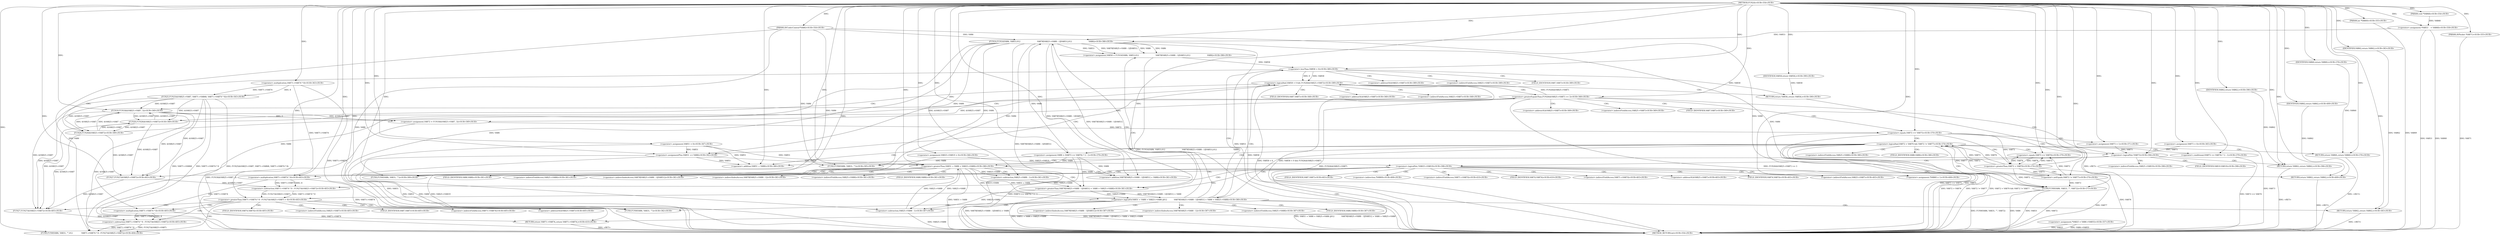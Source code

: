 
digraph "FUN24" {  

"11360" [label = "(METHOD,FUN24)<SUB>354</SUB>" ]

"11577" [label = "(METHOD_RETURN,int)<SUB>354</SUB>" ]

"11361" [label = "(PARAM,AVCodecContext*VAR6)<SUB>354</SUB>" ]

"11362" [label = "(PARAM,void *VAR68)<SUB>354</SUB>" ]

"11363" [label = "(PARAM,int *VAR69)<SUB>355</SUB>" ]

"11364" [label = "(PARAM,AVPacket *VAR71)<SUB>355</SUB>" ]

"11367" [label = "(&lt;operator&gt;.assignment,*VAR25 = VAR6-&gt;VAR55)<SUB>357</SUB>" ]

"11373" [label = "(&lt;operator&gt;.assignment,*VAR53    = VAR68)<SUB>358</SUB>" ]

"11381" [label = "(FUN25,FUN25(&amp;VAR25-&gt;VAR7, VAR71-&gt;VAR68, VAR71-&gt;VAR74 * 8))<SUB>363</SUB>" ]

"11394" [label = "(&lt;operator&gt;.assignment,VAR73 = 0)<SUB>365</SUB>" ]

"11397" [label = "(&lt;operator&gt;.assignment,VAR25-&gt;VAR19 = 0)<SUB>366</SUB>" ]

"11402" [label = "(&lt;operator&gt;.assignment,VAR51 = 0)<SUB>367</SUB>" ]

"11569" [label = "(&lt;operator&gt;.assignment,*VAR69 = 1)<SUB>408</SUB>" ]

"11573" [label = "(RETURN,return VAR71-&gt;VAR74;,return VAR71-&gt;VAR74;)<SUB>410</SUB>" ]

"11406" [label = "(&lt;operator&gt;.greaterEqualsThan,FUN26(&amp;VAR25-&gt;VAR7) &gt;= 3)<SUB>368</SUB>" ]

"11518" [label = "(&lt;operator&gt;.logicalNot,!VAR73)<SUB>394</SUB>" ]

"11528" [label = "(&lt;operator&gt;.logicalNot,!VAR25-&gt;VAR19)<SUB>398</SUB>" ]

"11540" [label = "(&lt;operator&gt;.greaterThan,VAR71-&gt;VAR74 * 8 - FUN27(&amp;VAR25-&gt;VAR7) &gt; 8)<SUB>403</SUB>" ]

"11389" [label = "(&lt;operator&gt;.multiplication,VAR71-&gt;VAR74 * 8)<SUB>363</SUB>" ]

"11414" [label = "(&lt;operator&gt;.assignment,VAR72 = FUN18(&amp;VAR25-&gt;VAR7, 3))<SUB>369</SUB>" ]

"11447" [label = "(&lt;operator&gt;.assignment,VAR8 = (VAR72 == VAR76) ? 2 : 1)<SUB>379</SUB>" ]

"11486" [label = "(&lt;operator&gt;.assignment,VAR58 = FUN16(VAR6, VAR53,\012                             VAR78[VAR25-&gt;VAR8 - 1][VAR51],\012                             VAR8))<SUB>386</SUB>" ]

"11514" [label = "(&lt;operator&gt;.assignmentPlus,VAR51 += VAR8)<SUB>392</SUB>" ]

"11521" [label = "(FUN9,FUN9(VAR6, VAR31, &quot;&quot;))<SUB>395</SUB>" ]

"11525" [label = "(RETURN,return VAR62;,return VAR62;)<SUB>396</SUB>" ]

"11533" [label = "(FUN9,FUN9(VAR6, VAR31, &quot;&quot;))<SUB>399</SUB>" ]

"11537" [label = "(RETURN,return VAR62;,return VAR62;)<SUB>400</SUB>" ]

"11554" [label = "(FUN9,FUN9(VAR6, VAR31, &quot;&quot;,\012               VAR71-&gt;VAR74 * 8 - FUN27(&amp;VAR25-&gt;VAR7)))<SUB>404</SUB>" ]

"11407" [label = "(FUN26,FUN26(&amp;VAR25-&gt;VAR7))<SUB>368</SUB>" ]

"11423" [label = "(&lt;operator&gt;.equals,VAR72 == VAR75)<SUB>370</SUB>" ]

"11432" [label = "(&lt;operator&gt;.logicalAnd,VAR72 &gt; VAR76 &amp;&amp; VAR72 != VAR77)<SUB>374</SUB>" ]

"11456" [label = "(&lt;operator&gt;.logicalOr,VAR51 + VAR8 &gt; VAR25-&gt;VAR8 ||\012            VAR78[VAR25-&gt;VAR8 - 1][VAR51] + VAR8 &gt; VAR25-&gt;VAR8)<SUB>380</SUB>" ]

"11502" [label = "(&lt;operator&gt;.logicalAnd,VAR58 &lt; 0 &amp;&amp; FUN26(&amp;VAR25-&gt;VAR7))<SUB>389</SUB>" ]

"11526" [label = "(IDENTIFIER,VAR62,return VAR62;)<SUB>396</SUB>" ]

"11538" [label = "(IDENTIFIER,VAR62,return VAR62;)<SUB>400</SUB>" ]

"11541" [label = "(&lt;operator&gt;.subtraction,VAR71-&gt;VAR74 * 8 - FUN27(&amp;VAR25-&gt;VAR7))<SUB>403</SUB>" ]

"11416" [label = "(FUN18,FUN18(&amp;VAR25-&gt;VAR7, 3))<SUB>369</SUB>" ]

"11427" [label = "(&lt;operator&gt;.assignment,VAR73 = 1)<SUB>371</SUB>" ]

"11440" [label = "(FUN9,FUN9(VAR6, VAR31, &quot;&quot;, VAR72))<SUB>375</SUB>" ]

"11445" [label = "(RETURN,return VAR60;,return VAR60;)<SUB>376</SUB>" ]

"11449" [label = "(&lt;operator&gt;.conditional,(VAR72 == VAR76) ? 2 : 1)<SUB>379</SUB>" ]

"11480" [label = "(FUN9,FUN9(VAR6, VAR31, &quot;&quot;))<SUB>382</SUB>" ]

"11484" [label = "(RETURN,return VAR62;,return VAR62;)<SUB>383</SUB>" ]

"11488" [label = "(FUN16,FUN16(VAR6, VAR53,\012                             VAR78[VAR25-&gt;VAR8 - 1][VAR51],\012                             VAR8))<SUB>386</SUB>" ]

"11512" [label = "(RETURN,return VAR58;,return VAR58;)<SUB>390</SUB>" ]

"11542" [label = "(&lt;operator&gt;.multiplication,VAR71-&gt;VAR74 * 8)<SUB>403</SUB>" ]

"11547" [label = "(FUN27,FUN27(&amp;VAR25-&gt;VAR7))<SUB>403</SUB>" ]

"11558" [label = "(&lt;operator&gt;.subtraction,VAR71-&gt;VAR74 * 8 - FUN27(&amp;VAR25-&gt;VAR7))<SUB>405</SUB>" ]

"11433" [label = "(&lt;operator&gt;.greaterThan,VAR72 &gt; VAR76)<SUB>374</SUB>" ]

"11436" [label = "(&lt;operator&gt;.notEquals,VAR72 != VAR77)<SUB>374</SUB>" ]

"11446" [label = "(IDENTIFIER,VAR60,return VAR60;)<SUB>376</SUB>" ]

"11450" [label = "(&lt;operator&gt;.equals,VAR72 == VAR76)<SUB>379</SUB>" ]

"11457" [label = "(&lt;operator&gt;.greaterThan,VAR51 + VAR8 &gt; VAR25-&gt;VAR8)<SUB>380</SUB>" ]

"11464" [label = "(&lt;operator&gt;.greaterThan,VAR78[VAR25-&gt;VAR8 - 1][VAR51] + VAR8 &gt; VAR25-&gt;VAR8)<SUB>381</SUB>" ]

"11485" [label = "(IDENTIFIER,VAR62,return VAR62;)<SUB>383</SUB>" ]

"11503" [label = "(&lt;operator&gt;.lessThan,VAR58 &lt; 0)<SUB>389</SUB>" ]

"11506" [label = "(FUN26,FUN26(&amp;VAR25-&gt;VAR7))<SUB>389</SUB>" ]

"11513" [label = "(IDENTIFIER,VAR58,return VAR58;)<SUB>390</SUB>" ]

"11559" [label = "(&lt;operator&gt;.multiplication,VAR71-&gt;VAR74 * 8)<SUB>405</SUB>" ]

"11564" [label = "(FUN27,FUN27(&amp;VAR25-&gt;VAR7))<SUB>405</SUB>" ]

"11458" [label = "(&lt;operator&gt;.addition,VAR51 + VAR8)<SUB>380</SUB>" ]

"11465" [label = "(&lt;operator&gt;.addition,VAR78[VAR25-&gt;VAR8 - 1][VAR51] + VAR8)<SUB>381</SUB>" ]

"11494" [label = "(&lt;operator&gt;.subtraction,VAR25-&gt;VAR8 - 1)<SUB>387</SUB>" ]

"11469" [label = "(&lt;operator&gt;.subtraction,VAR25-&gt;VAR8 - 1)<SUB>381</SUB>" ]

"11570" [label = "(&lt;operator&gt;.indirection,*VAR69)<SUB>408</SUB>" ]

"11574" [label = "(&lt;operator&gt;.indirectFieldAccess,VAR71-&gt;VAR74)<SUB>410</SUB>" ]

"11529" [label = "(&lt;operator&gt;.indirectFieldAccess,VAR25-&gt;VAR19)<SUB>398</SUB>" ]

"11576" [label = "(FIELD_IDENTIFIER,VAR74,VAR74)<SUB>410</SUB>" ]

"11408" [label = "(&lt;operator&gt;.addressOf,&amp;VAR25-&gt;VAR7)<SUB>368</SUB>" ]

"11531" [label = "(FIELD_IDENTIFIER,VAR19,VAR19)<SUB>398</SUB>" ]

"11409" [label = "(&lt;operator&gt;.indirectFieldAccess,VAR25-&gt;VAR7)<SUB>368</SUB>" ]

"11417" [label = "(&lt;operator&gt;.addressOf,&amp;VAR25-&gt;VAR7)<SUB>369</SUB>" ]

"11491" [label = "(&lt;operator&gt;.indirectIndexAccess,VAR78[VAR25-&gt;VAR8 - 1][VAR51])<SUB>387</SUB>" ]

"11543" [label = "(&lt;operator&gt;.indirectFieldAccess,VAR71-&gt;VAR74)<SUB>403</SUB>" ]

"11548" [label = "(&lt;operator&gt;.addressOf,&amp;VAR25-&gt;VAR7)<SUB>403</SUB>" ]

"11411" [label = "(FIELD_IDENTIFIER,VAR7,VAR7)<SUB>368</SUB>" ]

"11418" [label = "(&lt;operator&gt;.indirectFieldAccess,VAR25-&gt;VAR7)<SUB>369</SUB>" ]

"11461" [label = "(&lt;operator&gt;.indirectFieldAccess,VAR25-&gt;VAR8)<SUB>380</SUB>" ]

"11476" [label = "(&lt;operator&gt;.indirectFieldAccess,VAR25-&gt;VAR8)<SUB>381</SUB>" ]

"11492" [label = "(&lt;operator&gt;.indirectIndexAccess,VAR78[VAR25-&gt;VAR8 - 1])<SUB>387</SUB>" ]

"11507" [label = "(&lt;operator&gt;.addressOf,&amp;VAR25-&gt;VAR7)<SUB>389</SUB>" ]

"11545" [label = "(FIELD_IDENTIFIER,VAR74,VAR74)<SUB>403</SUB>" ]

"11549" [label = "(&lt;operator&gt;.indirectFieldAccess,VAR25-&gt;VAR7)<SUB>403</SUB>" ]

"11560" [label = "(&lt;operator&gt;.indirectFieldAccess,VAR71-&gt;VAR74)<SUB>405</SUB>" ]

"11565" [label = "(&lt;operator&gt;.addressOf,&amp;VAR25-&gt;VAR7)<SUB>405</SUB>" ]

"11420" [label = "(FIELD_IDENTIFIER,VAR7,VAR7)<SUB>369</SUB>" ]

"11463" [label = "(FIELD_IDENTIFIER,VAR8,VAR8)<SUB>380</SUB>" ]

"11466" [label = "(&lt;operator&gt;.indirectIndexAccess,VAR78[VAR25-&gt;VAR8 - 1][VAR51])<SUB>381</SUB>" ]

"11478" [label = "(FIELD_IDENTIFIER,VAR8,VAR8)<SUB>381</SUB>" ]

"11508" [label = "(&lt;operator&gt;.indirectFieldAccess,VAR25-&gt;VAR7)<SUB>389</SUB>" ]

"11551" [label = "(FIELD_IDENTIFIER,VAR7,VAR7)<SUB>403</SUB>" ]

"11562" [label = "(FIELD_IDENTIFIER,VAR74,VAR74)<SUB>405</SUB>" ]

"11566" [label = "(&lt;operator&gt;.indirectFieldAccess,VAR25-&gt;VAR7)<SUB>405</SUB>" ]

"11467" [label = "(&lt;operator&gt;.indirectIndexAccess,VAR78[VAR25-&gt;VAR8 - 1])<SUB>381</SUB>" ]

"11495" [label = "(&lt;operator&gt;.indirectFieldAccess,VAR25-&gt;VAR8)<SUB>387</SUB>" ]

"11510" [label = "(FIELD_IDENTIFIER,VAR7,VAR7)<SUB>389</SUB>" ]

"11568" [label = "(FIELD_IDENTIFIER,VAR7,VAR7)<SUB>405</SUB>" ]

"11497" [label = "(FIELD_IDENTIFIER,VAR8,VAR8)<SUB>387</SUB>" ]

"11470" [label = "(&lt;operator&gt;.indirectFieldAccess,VAR25-&gt;VAR8)<SUB>381</SUB>" ]

"11472" [label = "(FIELD_IDENTIFIER,VAR8,VAR8)<SUB>381</SUB>" ]

  "11512" -> "11577"  [ label = "DDG: &lt;RET&gt;"] 

  "11525" -> "11577"  [ label = "DDG: &lt;RET&gt;"] 

  "11537" -> "11577"  [ label = "DDG: &lt;RET&gt;"] 

  "11445" -> "11577"  [ label = "DDG: &lt;RET&gt;"] 

  "11484" -> "11577"  [ label = "DDG: &lt;RET&gt;"] 

  "11573" -> "11577"  [ label = "DDG: &lt;RET&gt;"] 

  "11363" -> "11577"  [ label = "DDG: VAR69"] 

  "11364" -> "11577"  [ label = "DDG: VAR71"] 

  "11367" -> "11577"  [ label = "DDG: VAR25"] 

  "11367" -> "11577"  [ label = "DDG: VAR6-&gt;VAR55"] 

  "11373" -> "11577"  [ label = "DDG: VAR53"] 

  "11373" -> "11577"  [ label = "DDG: VAR68"] 

  "11381" -> "11577"  [ label = "DDG: VAR71-&gt;VAR68"] 

  "11389" -> "11577"  [ label = "DDG: VAR71-&gt;VAR74"] 

  "11381" -> "11577"  [ label = "DDG: VAR71-&gt;VAR74 * 8"] 

  "11381" -> "11577"  [ label = "DDG: FUN25(&amp;VAR25-&gt;VAR7, VAR71-&gt;VAR68, VAR71-&gt;VAR74 * 8)"] 

  "11394" -> "11577"  [ label = "DDG: VAR73"] 

  "11397" -> "11577"  [ label = "DDG: VAR25-&gt;VAR19"] 

  "11402" -> "11577"  [ label = "DDG: VAR51"] 

  "11406" -> "11577"  [ label = "DDG: FUN26(&amp;VAR25-&gt;VAR7)"] 

  "11406" -> "11577"  [ label = "DDG: FUN26(&amp;VAR25-&gt;VAR7) &gt;= 3"] 

  "11416" -> "11577"  [ label = "DDG: &amp;VAR25-&gt;VAR7"] 

  "11414" -> "11577"  [ label = "DDG: FUN18(&amp;VAR25-&gt;VAR7, 3)"] 

  "11423" -> "11577"  [ label = "DDG: VAR72 == VAR75"] 

  "11433" -> "11577"  [ label = "DDG: VAR76"] 

  "11432" -> "11577"  [ label = "DDG: VAR72 &gt; VAR76"] 

  "11432" -> "11577"  [ label = "DDG: VAR72 != VAR77"] 

  "11432" -> "11577"  [ label = "DDG: VAR72 &gt; VAR76 &amp;&amp; VAR72 != VAR77"] 

  "11449" -> "11577"  [ label = "DDG: VAR72 == VAR76"] 

  "11447" -> "11577"  [ label = "DDG: (VAR72 == VAR76) ? 2 : 1"] 

  "11457" -> "11577"  [ label = "DDG: VAR51 + VAR8"] 

  "11456" -> "11577"  [ label = "DDG: VAR51 + VAR8 &gt; VAR25-&gt;VAR8"] 

  "11464" -> "11577"  [ label = "DDG: VAR78[VAR25-&gt;VAR8 - 1][VAR51] + VAR8"] 

  "11456" -> "11577"  [ label = "DDG: VAR78[VAR25-&gt;VAR8 - 1][VAR51] + VAR8 &gt; VAR25-&gt;VAR8"] 

  "11456" -> "11577"  [ label = "DDG: VAR51 + VAR8 &gt; VAR25-&gt;VAR8 ||\012            VAR78[VAR25-&gt;VAR8 - 1][VAR51] + VAR8 &gt; VAR25-&gt;VAR8"] 

  "11488" -> "11577"  [ label = "DDG: VAR53"] 

  "11494" -> "11577"  [ label = "DDG: VAR25-&gt;VAR8"] 

  "11488" -> "11577"  [ label = "DDG: VAR78[VAR25-&gt;VAR8 - 1][VAR51]"] 

  "11486" -> "11577"  [ label = "DDG: FUN16(VAR6, VAR53,\012                             VAR78[VAR25-&gt;VAR8 - 1][VAR51],\012                             VAR8)"] 

  "11503" -> "11577"  [ label = "DDG: VAR58"] 

  "11502" -> "11577"  [ label = "DDG: VAR58 &lt; 0"] 

  "11502" -> "11577"  [ label = "DDG: VAR58 &lt; 0 &amp;&amp; FUN26(&amp;VAR25-&gt;VAR7)"] 

  "11514" -> "11577"  [ label = "DDG: VAR51"] 

  "11514" -> "11577"  [ label = "DDG: VAR8"] 

  "11440" -> "11577"  [ label = "DDG: VAR6"] 

  "11440" -> "11577"  [ label = "DDG: VAR31"] 

  "11440" -> "11577"  [ label = "DDG: VAR72"] 

  "11440" -> "11577"  [ label = "DDG: FUN9(VAR6, VAR31, &quot;&quot;, VAR72)"] 

  "11423" -> "11577"  [ label = "DDG: VAR75"] 

  "11436" -> "11577"  [ label = "DDG: VAR77"] 

  "11360" -> "11361"  [ label = "DDG: "] 

  "11360" -> "11362"  [ label = "DDG: "] 

  "11360" -> "11363"  [ label = "DDG: "] 

  "11360" -> "11364"  [ label = "DDG: "] 

  "11362" -> "11373"  [ label = "DDG: VAR68"] 

  "11360" -> "11373"  [ label = "DDG: "] 

  "11360" -> "11394"  [ label = "DDG: "] 

  "11360" -> "11397"  [ label = "DDG: "] 

  "11360" -> "11402"  [ label = "DDG: "] 

  "11360" -> "11569"  [ label = "DDG: "] 

  "11559" -> "11573"  [ label = "DDG: VAR71-&gt;VAR74"] 

  "11542" -> "11573"  [ label = "DDG: VAR71-&gt;VAR74"] 

  "11389" -> "11381"  [ label = "DDG: VAR71-&gt;VAR74"] 

  "11389" -> "11381"  [ label = "DDG: 8"] 

  "11360" -> "11389"  [ label = "DDG: "] 

  "11407" -> "11406"  [ label = "DDG: &amp;VAR25-&gt;VAR7"] 

  "11360" -> "11406"  [ label = "DDG: "] 

  "11416" -> "11414"  [ label = "DDG: &amp;VAR25-&gt;VAR7"] 

  "11416" -> "11414"  [ label = "DDG: 3"] 

  "11360" -> "11447"  [ label = "DDG: "] 

  "11488" -> "11486"  [ label = "DDG: VAR6"] 

  "11488" -> "11486"  [ label = "DDG: VAR53"] 

  "11488" -> "11486"  [ label = "DDG: VAR78[VAR25-&gt;VAR8 - 1][VAR51]"] 

  "11488" -> "11486"  [ label = "DDG: VAR8"] 

  "11488" -> "11514"  [ label = "DDG: VAR8"] 

  "11360" -> "11514"  [ label = "DDG: "] 

  "11394" -> "11518"  [ label = "DDG: VAR73"] 

  "11427" -> "11518"  [ label = "DDG: VAR73"] 

  "11360" -> "11518"  [ label = "DDG: "] 

  "11526" -> "11525"  [ label = "DDG: VAR62"] 

  "11360" -> "11525"  [ label = "DDG: "] 

  "11397" -> "11528"  [ label = "DDG: VAR25-&gt;VAR19"] 

  "11538" -> "11537"  [ label = "DDG: VAR62"] 

  "11360" -> "11537"  [ label = "DDG: "] 

  "11541" -> "11540"  [ label = "DDG: VAR71-&gt;VAR74 * 8"] 

  "11541" -> "11540"  [ label = "DDG: FUN27(&amp;VAR25-&gt;VAR7)"] 

  "11360" -> "11540"  [ label = "DDG: "] 

  "11381" -> "11407"  [ label = "DDG: &amp;VAR25-&gt;VAR7"] 

  "11416" -> "11407"  [ label = "DDG: &amp;VAR25-&gt;VAR7"] 

  "11506" -> "11407"  [ label = "DDG: &amp;VAR25-&gt;VAR7"] 

  "11402" -> "11514"  [ label = "DDG: VAR51"] 

  "11361" -> "11521"  [ label = "DDG: VAR6"] 

  "11488" -> "11521"  [ label = "DDG: VAR6"] 

  "11360" -> "11521"  [ label = "DDG: "] 

  "11360" -> "11526"  [ label = "DDG: "] 

  "11361" -> "11533"  [ label = "DDG: VAR6"] 

  "11488" -> "11533"  [ label = "DDG: VAR6"] 

  "11360" -> "11533"  [ label = "DDG: "] 

  "11360" -> "11538"  [ label = "DDG: "] 

  "11542" -> "11541"  [ label = "DDG: VAR71-&gt;VAR74"] 

  "11542" -> "11541"  [ label = "DDG: 8"] 

  "11547" -> "11541"  [ label = "DDG: &amp;VAR25-&gt;VAR7"] 

  "11361" -> "11554"  [ label = "DDG: VAR6"] 

  "11488" -> "11554"  [ label = "DDG: VAR6"] 

  "11360" -> "11554"  [ label = "DDG: "] 

  "11558" -> "11554"  [ label = "DDG: VAR71-&gt;VAR74 * 8"] 

  "11558" -> "11554"  [ label = "DDG: FUN27(&amp;VAR25-&gt;VAR7)"] 

  "11407" -> "11416"  [ label = "DDG: &amp;VAR25-&gt;VAR7"] 

  "11381" -> "11416"  [ label = "DDG: &amp;VAR25-&gt;VAR7"] 

  "11506" -> "11416"  [ label = "DDG: &amp;VAR25-&gt;VAR7"] 

  "11360" -> "11416"  [ label = "DDG: "] 

  "11414" -> "11423"  [ label = "DDG: VAR72"] 

  "11360" -> "11423"  [ label = "DDG: "] 

  "11360" -> "11427"  [ label = "DDG: "] 

  "11433" -> "11432"  [ label = "DDG: VAR72"] 

  "11433" -> "11432"  [ label = "DDG: VAR76"] 

  "11436" -> "11432"  [ label = "DDG: VAR72"] 

  "11436" -> "11432"  [ label = "DDG: VAR77"] 

  "11446" -> "11445"  [ label = "DDG: VAR60"] 

  "11360" -> "11445"  [ label = "DDG: "] 

  "11360" -> "11449"  [ label = "DDG: "] 

  "11457" -> "11456"  [ label = "DDG: VAR51 + VAR8"] 

  "11457" -> "11456"  [ label = "DDG: VAR25-&gt;VAR8"] 

  "11464" -> "11456"  [ label = "DDG: VAR78[VAR25-&gt;VAR8 - 1][VAR51] + VAR8"] 

  "11464" -> "11456"  [ label = "DDG: VAR25-&gt;VAR8"] 

  "11485" -> "11484"  [ label = "DDG: VAR62"] 

  "11360" -> "11484"  [ label = "DDG: "] 

  "11361" -> "11488"  [ label = "DDG: VAR6"] 

  "11360" -> "11488"  [ label = "DDG: "] 

  "11373" -> "11488"  [ label = "DDG: VAR53"] 

  "11447" -> "11488"  [ label = "DDG: VAR8"] 

  "11503" -> "11502"  [ label = "DDG: VAR58"] 

  "11503" -> "11502"  [ label = "DDG: 0"] 

  "11506" -> "11502"  [ label = "DDG: &amp;VAR25-&gt;VAR7"] 

  "11406" -> "11502"  [ label = "DDG: FUN26(&amp;VAR25-&gt;VAR7)"] 

  "11513" -> "11512"  [ label = "DDG: VAR58"] 

  "11503" -> "11512"  [ label = "DDG: VAR58"] 

  "11389" -> "11542"  [ label = "DDG: VAR71-&gt;VAR74"] 

  "11360" -> "11542"  [ label = "DDG: "] 

  "11407" -> "11547"  [ label = "DDG: &amp;VAR25-&gt;VAR7"] 

  "11416" -> "11547"  [ label = "DDG: &amp;VAR25-&gt;VAR7"] 

  "11381" -> "11547"  [ label = "DDG: &amp;VAR25-&gt;VAR7"] 

  "11506" -> "11547"  [ label = "DDG: &amp;VAR25-&gt;VAR7"] 

  "11559" -> "11558"  [ label = "DDG: VAR71-&gt;VAR74"] 

  "11559" -> "11558"  [ label = "DDG: 8"] 

  "11564" -> "11558"  [ label = "DDG: &amp;VAR25-&gt;VAR7"] 

  "11423" -> "11433"  [ label = "DDG: VAR72"] 

  "11360" -> "11433"  [ label = "DDG: "] 

  "11450" -> "11433"  [ label = "DDG: VAR76"] 

  "11433" -> "11436"  [ label = "DDG: VAR72"] 

  "11360" -> "11436"  [ label = "DDG: "] 

  "11361" -> "11440"  [ label = "DDG: VAR6"] 

  "11488" -> "11440"  [ label = "DDG: VAR6"] 

  "11360" -> "11440"  [ label = "DDG: "] 

  "11433" -> "11440"  [ label = "DDG: VAR72"] 

  "11436" -> "11440"  [ label = "DDG: VAR72"] 

  "11360" -> "11446"  [ label = "DDG: "] 

  "11433" -> "11450"  [ label = "DDG: VAR72"] 

  "11436" -> "11450"  [ label = "DDG: VAR72"] 

  "11360" -> "11450"  [ label = "DDG: "] 

  "11433" -> "11450"  [ label = "DDG: VAR76"] 

  "11402" -> "11457"  [ label = "DDG: VAR51"] 

  "11514" -> "11457"  [ label = "DDG: VAR51"] 

  "11360" -> "11457"  [ label = "DDG: "] 

  "11447" -> "11457"  [ label = "DDG: VAR8"] 

  "11494" -> "11457"  [ label = "DDG: VAR25-&gt;VAR8"] 

  "11488" -> "11464"  [ label = "DDG: VAR78[VAR25-&gt;VAR8 - 1][VAR51]"] 

  "11360" -> "11464"  [ label = "DDG: "] 

  "11447" -> "11464"  [ label = "DDG: VAR8"] 

  "11469" -> "11464"  [ label = "DDG: VAR25-&gt;VAR8"] 

  "11361" -> "11480"  [ label = "DDG: VAR6"] 

  "11488" -> "11480"  [ label = "DDG: VAR6"] 

  "11360" -> "11480"  [ label = "DDG: "] 

  "11360" -> "11485"  [ label = "DDG: "] 

  "11486" -> "11503"  [ label = "DDG: VAR58"] 

  "11360" -> "11503"  [ label = "DDG: "] 

  "11416" -> "11506"  [ label = "DDG: &amp;VAR25-&gt;VAR7"] 

  "11381" -> "11506"  [ label = "DDG: &amp;VAR25-&gt;VAR7"] 

  "11407" -> "11506"  [ label = "DDG: &amp;VAR25-&gt;VAR7"] 

  "11360" -> "11513"  [ label = "DDG: "] 

  "11542" -> "11559"  [ label = "DDG: VAR71-&gt;VAR74"] 

  "11360" -> "11559"  [ label = "DDG: "] 

  "11547" -> "11564"  [ label = "DDG: &amp;VAR25-&gt;VAR7"] 

  "11381" -> "11564"  [ label = "DDG: &amp;VAR25-&gt;VAR7"] 

  "11416" -> "11564"  [ label = "DDG: &amp;VAR25-&gt;VAR7"] 

  "11506" -> "11564"  [ label = "DDG: &amp;VAR25-&gt;VAR7"] 

  "11407" -> "11564"  [ label = "DDG: &amp;VAR25-&gt;VAR7"] 

  "11402" -> "11458"  [ label = "DDG: VAR51"] 

  "11514" -> "11458"  [ label = "DDG: VAR51"] 

  "11360" -> "11458"  [ label = "DDG: "] 

  "11447" -> "11458"  [ label = "DDG: VAR8"] 

  "11488" -> "11465"  [ label = "DDG: VAR78[VAR25-&gt;VAR8 - 1][VAR51]"] 

  "11360" -> "11465"  [ label = "DDG: "] 

  "11447" -> "11465"  [ label = "DDG: VAR8"] 

  "11457" -> "11494"  [ label = "DDG: VAR25-&gt;VAR8"] 

  "11464" -> "11494"  [ label = "DDG: VAR25-&gt;VAR8"] 

  "11360" -> "11494"  [ label = "DDG: "] 

  "11457" -> "11469"  [ label = "DDG: VAR25-&gt;VAR8"] 

  "11360" -> "11469"  [ label = "DDG: "] 

  "11406" -> "11418"  [ label = "CDG: "] 

  "11406" -> "11417"  [ label = "CDG: "] 

  "11406" -> "11416"  [ label = "CDG: "] 

  "11406" -> "11420"  [ label = "CDG: "] 

  "11406" -> "11423"  [ label = "CDG: "] 

  "11406" -> "11414"  [ label = "CDG: "] 

  "11406" -> "11518"  [ label = "CDG: "] 

  "11518" -> "11525"  [ label = "CDG: "] 

  "11518" -> "11528"  [ label = "CDG: "] 

  "11518" -> "11529"  [ label = "CDG: "] 

  "11518" -> "11521"  [ label = "CDG: "] 

  "11518" -> "11531"  [ label = "CDG: "] 

  "11528" -> "11542"  [ label = "CDG: "] 

  "11528" -> "11573"  [ label = "CDG: "] 

  "11528" -> "11547"  [ label = "CDG: "] 

  "11528" -> "11543"  [ label = "CDG: "] 

  "11528" -> "11570"  [ label = "CDG: "] 

  "11528" -> "11548"  [ label = "CDG: "] 

  "11528" -> "11545"  [ label = "CDG: "] 

  "11528" -> "11574"  [ label = "CDG: "] 

  "11528" -> "11540"  [ label = "CDG: "] 

  "11528" -> "11551"  [ label = "CDG: "] 

  "11528" -> "11537"  [ label = "CDG: "] 

  "11528" -> "11533"  [ label = "CDG: "] 

  "11528" -> "11549"  [ label = "CDG: "] 

  "11528" -> "11569"  [ label = "CDG: "] 

  "11528" -> "11541"  [ label = "CDG: "] 

  "11528" -> "11576"  [ label = "CDG: "] 

  "11540" -> "11564"  [ label = "CDG: "] 

  "11540" -> "11559"  [ label = "CDG: "] 

  "11540" -> "11566"  [ label = "CDG: "] 

  "11540" -> "11554"  [ label = "CDG: "] 

  "11540" -> "11558"  [ label = "CDG: "] 

  "11540" -> "11568"  [ label = "CDG: "] 

  "11540" -> "11560"  [ label = "CDG: "] 

  "11540" -> "11565"  [ label = "CDG: "] 

  "11540" -> "11562"  [ label = "CDG: "] 

  "11423" -> "11432"  [ label = "CDG: "] 

  "11423" -> "11433"  [ label = "CDG: "] 

  "11423" -> "11427"  [ label = "CDG: "] 

  "11423" -> "11518"  [ label = "CDG: "] 

  "11432" -> "11449"  [ label = "CDG: "] 

  "11432" -> "11450"  [ label = "CDG: "] 

  "11432" -> "11440"  [ label = "CDG: "] 

  "11432" -> "11447"  [ label = "CDG: "] 

  "11432" -> "11458"  [ label = "CDG: "] 

  "11432" -> "11457"  [ label = "CDG: "] 

  "11432" -> "11461"  [ label = "CDG: "] 

  "11432" -> "11445"  [ label = "CDG: "] 

  "11432" -> "11463"  [ label = "CDG: "] 

  "11432" -> "11456"  [ label = "CDG: "] 

  "11456" -> "11503"  [ label = "CDG: "] 

  "11456" -> "11495"  [ label = "CDG: "] 

  "11456" -> "11486"  [ label = "CDG: "] 

  "11456" -> "11492"  [ label = "CDG: "] 

  "11456" -> "11488"  [ label = "CDG: "] 

  "11456" -> "11491"  [ label = "CDG: "] 

  "11456" -> "11480"  [ label = "CDG: "] 

  "11456" -> "11494"  [ label = "CDG: "] 

  "11456" -> "11502"  [ label = "CDG: "] 

  "11456" -> "11484"  [ label = "CDG: "] 

  "11456" -> "11497"  [ label = "CDG: "] 

  "11502" -> "11411"  [ label = "CDG: "] 

  "11502" -> "11512"  [ label = "CDG: "] 

  "11502" -> "11407"  [ label = "CDG: "] 

  "11502" -> "11409"  [ label = "CDG: "] 

  "11502" -> "11514"  [ label = "CDG: "] 

  "11502" -> "11406"  [ label = "CDG: "] 

  "11502" -> "11408"  [ label = "CDG: "] 

  "11433" -> "11436"  [ label = "CDG: "] 

  "11457" -> "11478"  [ label = "CDG: "] 

  "11457" -> "11470"  [ label = "CDG: "] 

  "11457" -> "11465"  [ label = "CDG: "] 

  "11457" -> "11476"  [ label = "CDG: "] 

  "11457" -> "11472"  [ label = "CDG: "] 

  "11457" -> "11469"  [ label = "CDG: "] 

  "11457" -> "11467"  [ label = "CDG: "] 

  "11457" -> "11464"  [ label = "CDG: "] 

  "11457" -> "11466"  [ label = "CDG: "] 

  "11503" -> "11510"  [ label = "CDG: "] 

  "11503" -> "11506"  [ label = "CDG: "] 

  "11503" -> "11507"  [ label = "CDG: "] 

  "11503" -> "11508"  [ label = "CDG: "] 

}